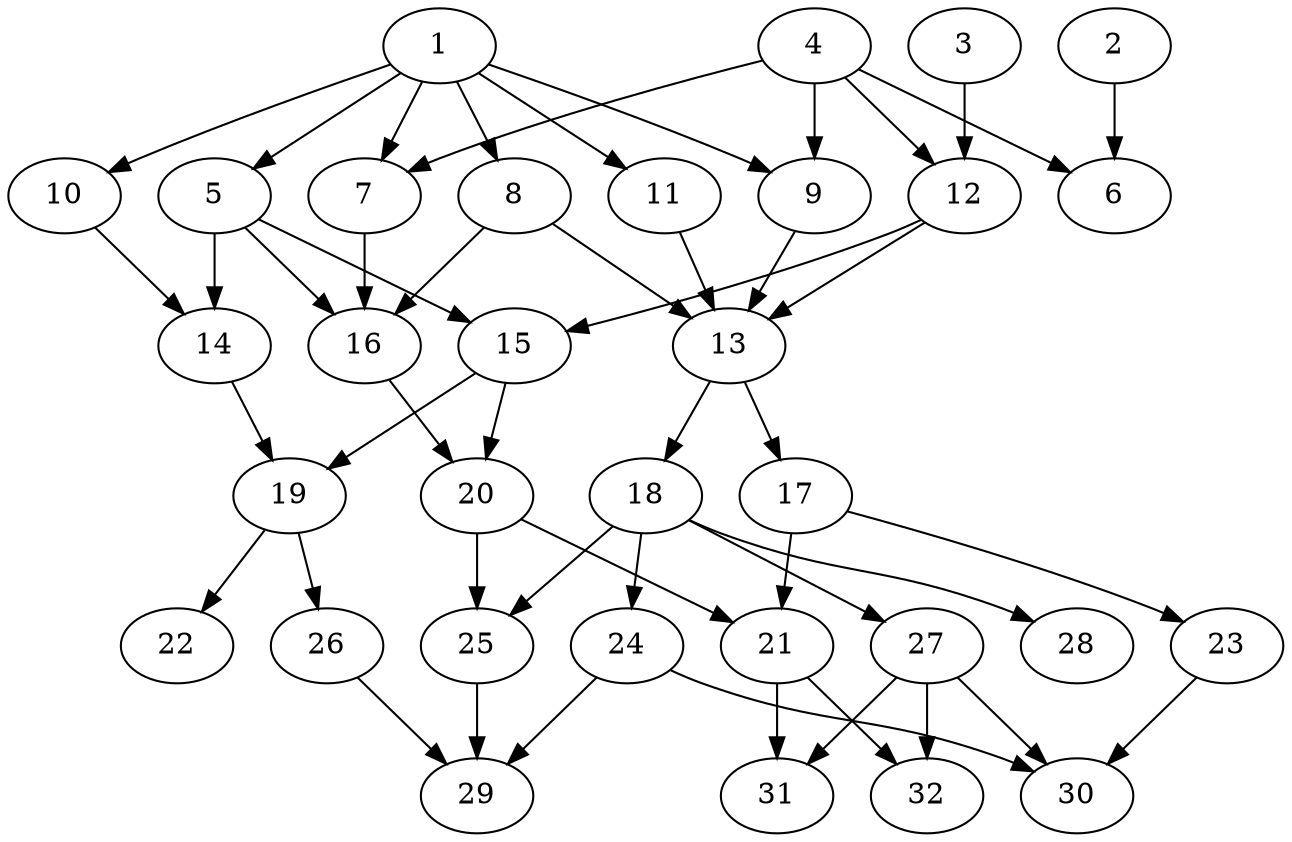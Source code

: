 // DAG (tier=2-normal, mode=compute, n=32, ccr=0.392, fat=0.536, density=0.417, regular=0.530, jump=0.195, mindata=524288, maxdata=8388608)
// DAG automatically generated by daggen at Sun Aug 24 16:33:33 2025
// /home/ermia/Project/Environments/daggen/bin/daggen --dot --ccr 0.392 --fat 0.536 --regular 0.530 --density 0.417 --jump 0.195 --mindata 524288 --maxdata 8388608 -n 32 
digraph G {
  1 [size="47190528917594177536", alpha="0.08", expect_size="23595264458797088768"]
  1 -> 5 [size ="104470390243328"]
  1 -> 7 [size ="104470390243328"]
  1 -> 8 [size ="104470390243328"]
  1 -> 9 [size ="104470390243328"]
  1 -> 10 [size ="104470390243328"]
  1 -> 11 [size ="104470390243328"]
  2 [size="454980889952066207744", alpha="0.09", expect_size="227490444976033103872"]
  2 -> 6 [size ="473244335341568"]
  3 [size="98171235313123328000", alpha="0.04", expect_size="49085617656561664000"]
  3 -> 12 [size ="170247009075200"]
  4 [size="150019039648819", alpha="0.11", expect_size="75009519824409"]
  4 -> 6 [size ="4384968671232"]
  4 -> 7 [size ="4384968671232"]
  4 -> 9 [size ="4384968671232"]
  4 -> 12 [size ="4384968671232"]
  5 [size="198535661985151844352", alpha="0.18", expect_size="99267830992575922176"]
  5 -> 14 [size ="272259059023872"]
  5 -> 15 [size ="272259059023872"]
  5 -> 16 [size ="272259059023872"]
  6 [size="7756341653912991", alpha="0.07", expect_size="3878170826956495"]
  7 [size="4879760849675588", alpha="0.15", expect_size="2439880424837794"]
  7 -> 16 [size ="221106560565248"]
  8 [size="105196828328198144000", alpha="0.19", expect_size="52598414164099072000"]
  8 -> 13 [size ="178275536076800"]
  8 -> 16 [size ="178275536076800"]
  9 [size="324100000514454847488", alpha="0.14", expect_size="162050000257227423744"]
  9 -> 13 [size ="377464408768512"]
  10 [size="581726187313506", alpha="0.12", expect_size="290863093656753"]
  10 -> 14 [size ="11719925563392"]
  11 [size="18440005232825296", alpha="0.02", expect_size="9220002616412648"]
  11 -> 13 [size ="8371839172608"]
  12 [size="2887800219174809", alpha="0.20", expect_size="1443900109587404"]
  12 -> 13 [size ="70256571711488"]
  12 -> 15 [size ="70256571711488"]
  13 [size="429539853649598", alpha="0.19", expect_size="214769926824799"]
  13 -> 17 [size ="21020920512512"]
  13 -> 18 [size ="21020920512512"]
  14 [size="7519926544053289", alpha="0.01", expect_size="3759963272026644"]
  14 -> 19 [size ="129363483820032"]
  15 [size="4701644280240799744", alpha="0.14", expect_size="2350822140120399872"]
  15 -> 19 [size ="22452075757568"]
  15 -> 20 [size ="22452075757568"]
  16 [size="241091532270335950848", alpha="0.11", expect_size="120545766135167975424"]
  16 -> 20 [size ="309892661379072"]
  17 [size="4414559809953595392", alpha="0.05", expect_size="2207279904976797696"]
  17 -> 21 [size ="21528557125632"]
  17 -> 23 [size ="21528557125632"]
  18 [size="8297910687684028", alpha="0.15", expect_size="4148955343842014"]
  18 -> 24 [size ="264195383754752"]
  18 -> 25 [size ="264195383754752"]
  18 -> 27 [size ="264195383754752"]
  18 -> 28 [size ="264195383754752"]
  19 [size="99441206694850448", alpha="0.11", expect_size="49720603347425224"]
  19 -> 22 [size ="52849069260800"]
  19 -> 26 [size ="52849069260800"]
  20 [size="1587106226878842", alpha="0.08", expect_size="793553113439421"]
  20 -> 21 [size ="45697411842048"]
  20 -> 25 [size ="45697411842048"]
  21 [size="9341818253042170", alpha="0.03", expect_size="4670909126521085"]
  21 -> 31 [size ="290327114022912"]
  21 -> 32 [size ="290327114022912"]
  22 [size="29633520544044285952", alpha="0.09", expect_size="14816760272022142976"]
  23 [size="9860473740428844", alpha="0.18", expect_size="4930236870214422"]
  23 -> 30 [size ="28990031003648"]
  24 [size="41868098695126319104", alpha="0.10", expect_size="20934049347563159552"]
  24 -> 29 [size ="96459605147648"]
  24 -> 30 [size ="96459605147648"]
  25 [size="574051281449118272", alpha="0.07", expect_size="287025640724559136"]
  25 -> 29 [size ="276384500940800"]
  26 [size="556808492405982", alpha="0.07", expect_size="278404246202991"]
  26 -> 29 [size ="13700979228672"]
  27 [size="2502555163309897", alpha="0.09", expect_size="1251277581654948"]
  27 -> 30 [size ="43225658163200"]
  27 -> 31 [size ="43225658163200"]
  27 -> 32 [size ="43225658163200"]
  28 [size="143188342654709040", alpha="0.01", expect_size="71594171327354520"]
  29 [size="464680481220676550656", alpha="0.05", expect_size="232340240610338275328"]
  30 [size="502244635277925056", alpha="0.19", expect_size="251122317638962528"]
  31 [size="273122986731384352", alpha="0.16", expect_size="136561493365692176"]
  32 [size="266415416325996864", alpha="0.06", expect_size="133207708162998432"]
}